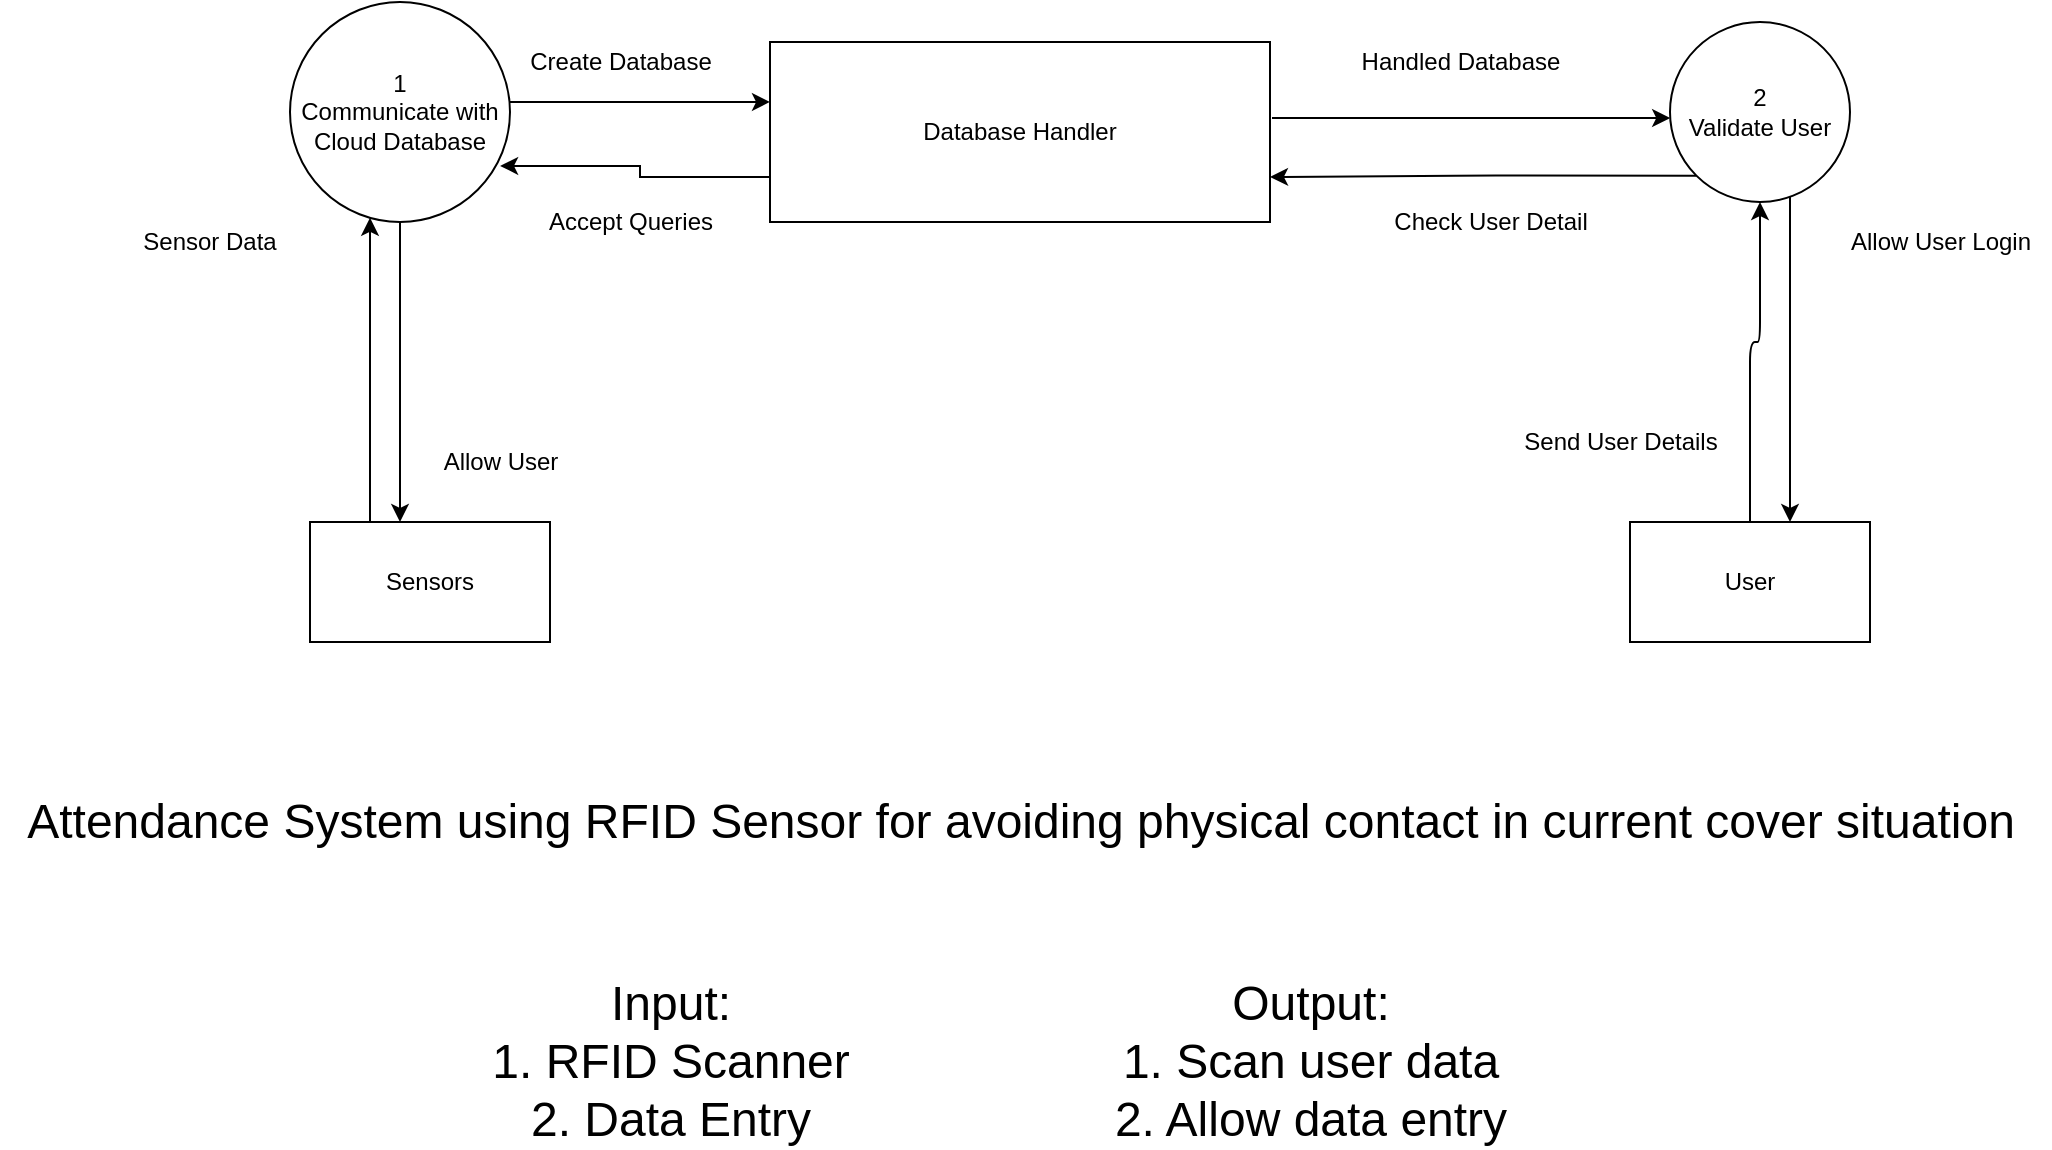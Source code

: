 <mxfile version="13.5.8" type="github">
  <diagram id="5vKURd9wYb0xdm8aFSZI" name="Page-1">
    <mxGraphModel dx="2013" dy="560" grid="1" gridSize="10" guides="1" tooltips="1" connect="1" arrows="1" fold="1" page="1" pageScale="1" pageWidth="827" pageHeight="1169" math="0" shadow="0">
      <root>
        <mxCell id="0" />
        <mxCell id="1" parent="0" />
        <mxCell id="NfMMGQNs9Yz0OoEFC2OV-10" value="" style="edgeStyle=orthogonalEdgeStyle;orthogonalLoop=1;jettySize=auto;html=1;entryX=0;entryY=0.333;entryDx=0;entryDy=0;entryPerimeter=0;" edge="1" parent="1" source="NfMMGQNs9Yz0OoEFC2OV-1" target="NfMMGQNs9Yz0OoEFC2OV-32">
          <mxGeometry relative="1" as="geometry">
            <mxPoint x="310" y="120" as="targetPoint" />
            <Array as="points">
              <mxPoint x="210" y="110" />
              <mxPoint x="210" y="110" />
            </Array>
          </mxGeometry>
        </mxCell>
        <mxCell id="NfMMGQNs9Yz0OoEFC2OV-26" style="edgeStyle=orthogonalEdgeStyle;orthogonalLoop=1;jettySize=auto;html=1;exitX=0.5;exitY=1;exitDx=0;exitDy=0;entryX=0.375;entryY=0;entryDx=0;entryDy=0;entryPerimeter=0;" edge="1" parent="1" source="NfMMGQNs9Yz0OoEFC2OV-1" target="NfMMGQNs9Yz0OoEFC2OV-2">
          <mxGeometry relative="1" as="geometry">
            <Array as="points" />
          </mxGeometry>
        </mxCell>
        <mxCell id="NfMMGQNs9Yz0OoEFC2OV-1" value="1&lt;br&gt;Communicate with Cloud Database" style="ellipse;whiteSpace=wrap;html=1;aspect=fixed;" vertex="1" parent="1">
          <mxGeometry x="70" y="60" width="110" height="110" as="geometry" />
        </mxCell>
        <mxCell id="NfMMGQNs9Yz0OoEFC2OV-23" style="edgeStyle=orthogonalEdgeStyle;orthogonalLoop=1;jettySize=auto;html=1;exitX=0.25;exitY=0;exitDx=0;exitDy=0;" edge="1" parent="1" source="NfMMGQNs9Yz0OoEFC2OV-2" target="NfMMGQNs9Yz0OoEFC2OV-1">
          <mxGeometry relative="1" as="geometry">
            <Array as="points">
              <mxPoint x="110" y="200" />
              <mxPoint x="110" y="200" />
            </Array>
          </mxGeometry>
        </mxCell>
        <mxCell id="NfMMGQNs9Yz0OoEFC2OV-2" value="Sensors" style="whiteSpace=wrap;html=1;" vertex="1" parent="1">
          <mxGeometry x="80" y="320" width="120" height="60" as="geometry" />
        </mxCell>
        <mxCell id="NfMMGQNs9Yz0OoEFC2OV-34" style="edgeStyle=orthogonalEdgeStyle;orthogonalLoop=1;jettySize=auto;html=1;exitX=0.75;exitY=0;exitDx=0;exitDy=0;entryX=0.5;entryY=1;entryDx=0;entryDy=0;" edge="1" parent="1" source="NfMMGQNs9Yz0OoEFC2OV-3" target="NfMMGQNs9Yz0OoEFC2OV-11">
          <mxGeometry relative="1" as="geometry">
            <Array as="points">
              <mxPoint x="830" y="340" />
              <mxPoint x="800" y="340" />
              <mxPoint x="800" y="230" />
              <mxPoint x="805" y="230" />
            </Array>
          </mxGeometry>
        </mxCell>
        <mxCell id="NfMMGQNs9Yz0OoEFC2OV-3" value="User" style="whiteSpace=wrap;html=1;" vertex="1" parent="1">
          <mxGeometry x="740" y="320" width="120" height="60" as="geometry" />
        </mxCell>
        <mxCell id="NfMMGQNs9Yz0OoEFC2OV-12" value="" style="edgeStyle=orthogonalEdgeStyle;orthogonalLoop=1;jettySize=auto;html=1;exitX=1.004;exitY=0.422;exitDx=0;exitDy=0;exitPerimeter=0;" edge="1" parent="1" source="NfMMGQNs9Yz0OoEFC2OV-32" target="NfMMGQNs9Yz0OoEFC2OV-11">
          <mxGeometry relative="1" as="geometry">
            <mxPoint x="566" y="120" as="sourcePoint" />
            <Array as="points">
              <mxPoint x="680" y="118" />
              <mxPoint x="680" y="118" />
            </Array>
          </mxGeometry>
        </mxCell>
        <mxCell id="NfMMGQNs9Yz0OoEFC2OV-13" value="" style="edgeStyle=orthogonalEdgeStyle;orthogonalLoop=1;jettySize=auto;html=1;" edge="1" parent="1" source="NfMMGQNs9Yz0OoEFC2OV-11" target="NfMMGQNs9Yz0OoEFC2OV-3">
          <mxGeometry relative="1" as="geometry">
            <Array as="points">
              <mxPoint x="820" y="300" />
              <mxPoint x="820" y="300" />
            </Array>
          </mxGeometry>
        </mxCell>
        <mxCell id="NfMMGQNs9Yz0OoEFC2OV-28" style="edgeStyle=orthogonalEdgeStyle;orthogonalLoop=1;jettySize=auto;html=1;exitX=0;exitY=1;exitDx=0;exitDy=0;entryX=1;entryY=0.75;entryDx=0;entryDy=0;" edge="1" parent="1" source="NfMMGQNs9Yz0OoEFC2OV-11" target="NfMMGQNs9Yz0OoEFC2OV-32">
          <mxGeometry relative="1" as="geometry">
            <mxPoint x="569.072" y="147.04" as="targetPoint" />
            <Array as="points">
              <mxPoint x="663" y="148" />
            </Array>
          </mxGeometry>
        </mxCell>
        <mxCell id="NfMMGQNs9Yz0OoEFC2OV-11" value="2&lt;br&gt;Validate User" style="ellipse;whiteSpace=wrap;html=1;aspect=fixed;" vertex="1" parent="1">
          <mxGeometry x="760" y="70" width="90" height="90" as="geometry" />
        </mxCell>
        <mxCell id="NfMMGQNs9Yz0OoEFC2OV-14" value="Sensor Data" style="text;html=1;strokeColor=none;fillColor=none;align=center;verticalAlign=middle;whiteSpace=wrap;" vertex="1" parent="1">
          <mxGeometry x="-10" y="170" width="80" height="20" as="geometry" />
        </mxCell>
        <mxCell id="NfMMGQNs9Yz0OoEFC2OV-15" value="Allow User" style="text;html=1;align=center;verticalAlign=middle;resizable=0;points=[];autosize=1;" vertex="1" parent="1">
          <mxGeometry x="140" y="280" width="70" height="20" as="geometry" />
        </mxCell>
        <mxCell id="NfMMGQNs9Yz0OoEFC2OV-22" value="Create Database" style="text;html=1;align=center;verticalAlign=middle;resizable=0;points=[];autosize=1;" vertex="1" parent="1">
          <mxGeometry x="180" y="80" width="110" height="20" as="geometry" />
        </mxCell>
        <mxCell id="NfMMGQNs9Yz0OoEFC2OV-27" value="Handled Database" style="text;html=1;align=center;verticalAlign=middle;resizable=0;points=[];autosize=1;" vertex="1" parent="1">
          <mxGeometry x="600" y="80" width="110" height="20" as="geometry" />
        </mxCell>
        <mxCell id="NfMMGQNs9Yz0OoEFC2OV-29" value="Check User Detail" style="text;html=1;align=center;verticalAlign=middle;resizable=0;points=[];autosize=1;" vertex="1" parent="1">
          <mxGeometry x="615" y="160" width="110" height="20" as="geometry" />
        </mxCell>
        <mxCell id="NfMMGQNs9Yz0OoEFC2OV-31" value="Accept Queries" style="text;html=1;align=center;verticalAlign=middle;resizable=0;points=[];autosize=1;" vertex="1" parent="1">
          <mxGeometry x="190" y="160" width="100" height="20" as="geometry" />
        </mxCell>
        <mxCell id="NfMMGQNs9Yz0OoEFC2OV-39" style="edgeStyle=orthogonalEdgeStyle;rounded=0;orthogonalLoop=1;jettySize=auto;html=1;exitX=0;exitY=0.75;exitDx=0;exitDy=0;entryX=0.955;entryY=0.745;entryDx=0;entryDy=0;entryPerimeter=0;" edge="1" parent="1" source="NfMMGQNs9Yz0OoEFC2OV-32" target="NfMMGQNs9Yz0OoEFC2OV-1">
          <mxGeometry relative="1" as="geometry">
            <mxPoint x="170" y="148" as="targetPoint" />
          </mxGeometry>
        </mxCell>
        <mxCell id="NfMMGQNs9Yz0OoEFC2OV-32" value="Database Handler" style="whiteSpace=wrap;html=1;" vertex="1" parent="1">
          <mxGeometry x="310" y="80" width="250" height="90" as="geometry" />
        </mxCell>
        <mxCell id="NfMMGQNs9Yz0OoEFC2OV-35" value="Send User Details" style="text;html=1;align=center;verticalAlign=middle;resizable=0;points=[];autosize=1;" vertex="1" parent="1">
          <mxGeometry x="680" y="270" width="110" height="20" as="geometry" />
        </mxCell>
        <mxCell id="NfMMGQNs9Yz0OoEFC2OV-36" value="Allow User Login" style="text;html=1;align=center;verticalAlign=middle;resizable=0;points=[];autosize=1;" vertex="1" parent="1">
          <mxGeometry x="840" y="170" width="110" height="20" as="geometry" />
        </mxCell>
        <mxCell id="NfMMGQNs9Yz0OoEFC2OV-51" value="&lt;font style=&quot;font-size: 24px&quot;&gt;Input:&lt;br&gt;1. RFID Scanner&lt;br&gt;2. Data Entry&lt;/font&gt;" style="text;html=1;align=center;verticalAlign=middle;resizable=0;points=[];autosize=1;shadow=0;" vertex="1" parent="1">
          <mxGeometry x="160" y="560" width="200" height="60" as="geometry" />
        </mxCell>
        <mxCell id="NfMMGQNs9Yz0OoEFC2OV-52" value="&lt;font style=&quot;font-size: 24px&quot;&gt;Output:&lt;br&gt;1. Scan user data&lt;br&gt;2. Allow data entry&lt;br&gt;&lt;/font&gt;" style="text;html=1;align=center;verticalAlign=middle;resizable=0;points=[];autosize=1;" vertex="1" parent="1">
          <mxGeometry x="470" y="560" width="220" height="60" as="geometry" />
        </mxCell>
        <mxCell id="NfMMGQNs9Yz0OoEFC2OV-53" value="&lt;font style=&quot;font-size: 24px&quot;&gt;Attendance System using RFID Sensor for avoiding physical contact in current cover situation&lt;/font&gt;" style="text;html=1;align=center;verticalAlign=middle;resizable=0;points=[];autosize=1;" vertex="1" parent="1">
          <mxGeometry x="-75" y="460" width="1020" height="20" as="geometry" />
        </mxCell>
      </root>
    </mxGraphModel>
  </diagram>
</mxfile>

